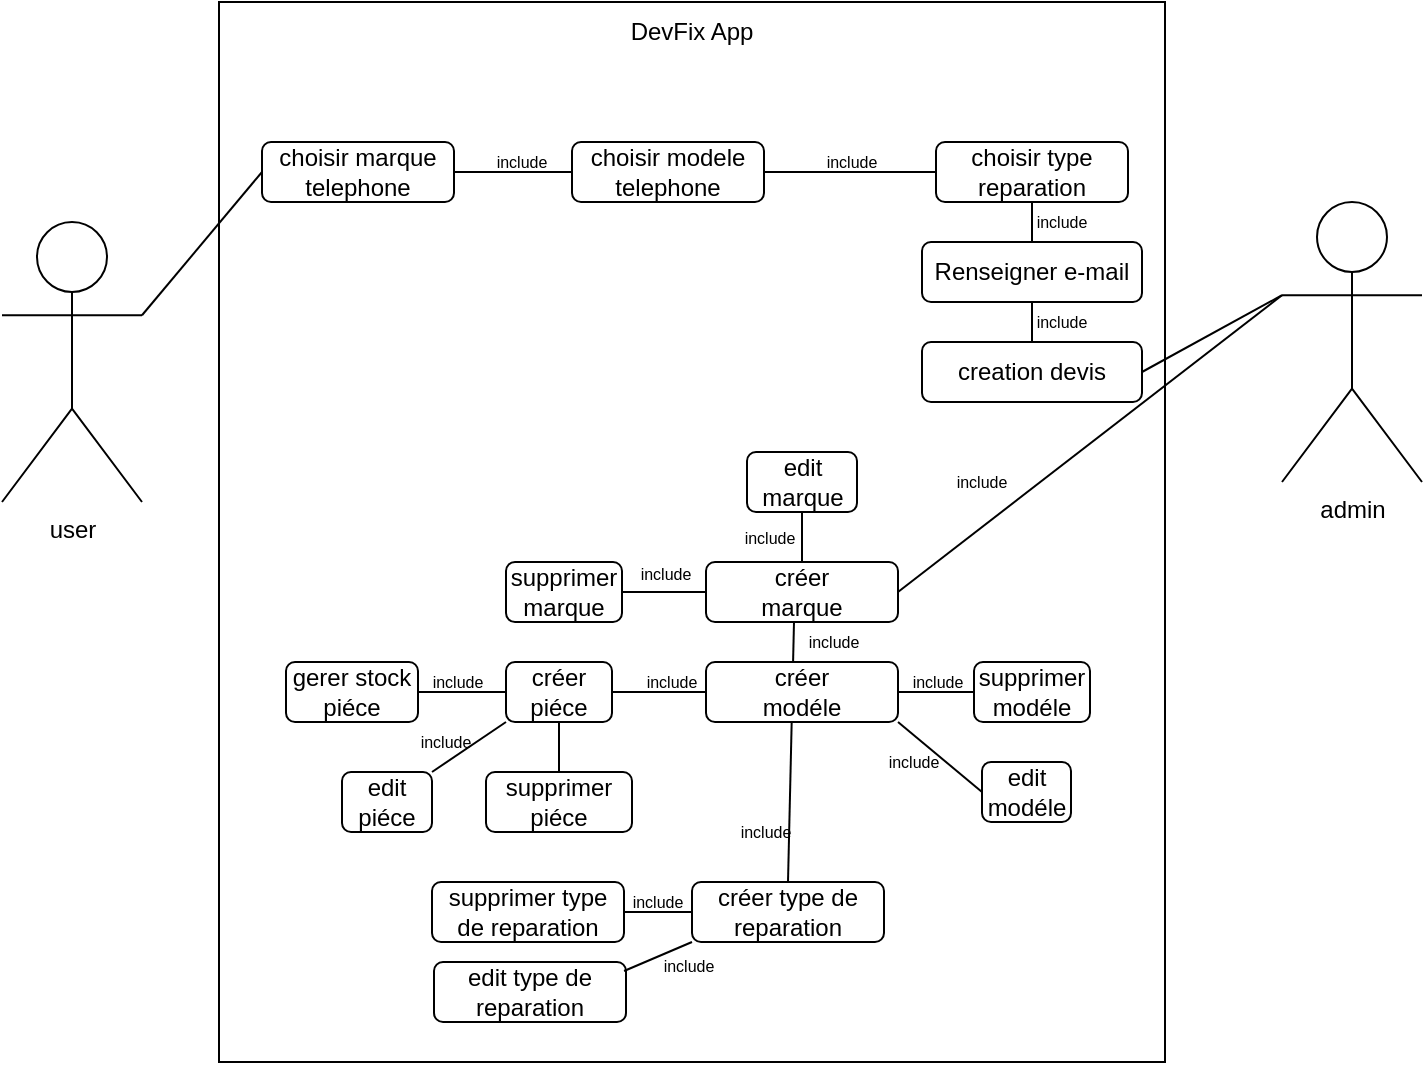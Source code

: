 <mxfile version="23.0.2" type="device">
  <diagram name="Page-1" id="CYjfZ-PvGCktW-f5Uqiv">
    <mxGraphModel dx="901" dy="653" grid="1" gridSize="10" guides="1" tooltips="1" connect="1" arrows="1" fold="1" page="1" pageScale="1" pageWidth="827" pageHeight="1169" math="0" shadow="0">
      <root>
        <mxCell id="0" />
        <mxCell id="1" parent="0" />
        <mxCell id="85vyCIxWiE6cIkOSBBJF-1" value="" style="rounded=0;whiteSpace=wrap;html=1;" parent="1" vertex="1">
          <mxGeometry x="178.5" y="170" width="473" height="530" as="geometry" />
        </mxCell>
        <mxCell id="85vyCIxWiE6cIkOSBBJF-2" value="admin" style="shape=umlActor;verticalLabelPosition=bottom;verticalAlign=top;html=1;outlineConnect=0;" parent="1" vertex="1">
          <mxGeometry x="710" y="270" width="70" height="140" as="geometry" />
        </mxCell>
        <mxCell id="85vyCIxWiE6cIkOSBBJF-3" value="user" style="shape=umlActor;verticalLabelPosition=bottom;verticalAlign=top;html=1;outlineConnect=0;" parent="1" vertex="1">
          <mxGeometry x="70" y="280" width="70" height="140" as="geometry" />
        </mxCell>
        <mxCell id="85vyCIxWiE6cIkOSBBJF-10" value="DevFix App" style="text;html=1;strokeColor=none;fillColor=none;align=center;verticalAlign=middle;whiteSpace=wrap;rounded=0;" parent="1" vertex="1">
          <mxGeometry x="355" y="170" width="120" height="30" as="geometry" />
        </mxCell>
        <mxCell id="85vyCIxWiE6cIkOSBBJF-14" value="" style="endArrow=none;html=1;rounded=0;exitX=0;exitY=0.5;exitDx=0;exitDy=0;entryX=1;entryY=0.5;entryDx=0;entryDy=0;" parent="1" source="85vyCIxWiE6cIkOSBBJF-12" target="85vyCIxWiE6cIkOSBBJF-13" edge="1">
          <mxGeometry width="50" height="50" relative="1" as="geometry">
            <mxPoint x="370" y="420" as="sourcePoint" />
            <mxPoint x="420" y="370" as="targetPoint" />
          </mxGeometry>
        </mxCell>
        <mxCell id="85vyCIxWiE6cIkOSBBJF-13" value="choisir type reparation" style="rounded=1;whiteSpace=wrap;html=1;" parent="1" vertex="1">
          <mxGeometry x="537" y="240" width="96" height="30" as="geometry" />
        </mxCell>
        <mxCell id="85vyCIxWiE6cIkOSBBJF-15" value="" style="endArrow=none;html=1;rounded=0;entryX=0;entryY=0.5;entryDx=0;entryDy=0;exitX=1;exitY=0.333;exitDx=0;exitDy=0;exitPerimeter=0;" parent="1" source="85vyCIxWiE6cIkOSBBJF-3" target="85vyCIxWiE6cIkOSBBJF-11" edge="1">
          <mxGeometry width="50" height="50" relative="1" as="geometry">
            <mxPoint x="370" y="420" as="sourcePoint" />
            <mxPoint x="420" y="370" as="targetPoint" />
          </mxGeometry>
        </mxCell>
        <mxCell id="85vyCIxWiE6cIkOSBBJF-16" value="" style="endArrow=none;html=1;rounded=0;entryX=1;entryY=0.5;entryDx=0;entryDy=0;exitX=0;exitY=0.333;exitDx=0;exitDy=0;exitPerimeter=0;" parent="1" source="85vyCIxWiE6cIkOSBBJF-2" target="85vyCIxWiE6cIkOSBBJF-19" edge="1">
          <mxGeometry width="50" height="50" relative="1" as="geometry">
            <mxPoint x="150" y="337" as="sourcePoint" />
            <mxPoint x="260" y="265" as="targetPoint" />
          </mxGeometry>
        </mxCell>
        <mxCell id="85vyCIxWiE6cIkOSBBJF-17" value="" style="endArrow=none;html=1;rounded=0;exitX=0;exitY=0.5;exitDx=0;exitDy=0;entryX=1;entryY=0.5;entryDx=0;entryDy=0;" parent="1" source="85vyCIxWiE6cIkOSBBJF-11" target="85vyCIxWiE6cIkOSBBJF-12" edge="1">
          <mxGeometry width="50" height="50" relative="1" as="geometry">
            <mxPoint x="200" y="255" as="sourcePoint" />
            <mxPoint x="571" y="255" as="targetPoint" />
          </mxGeometry>
        </mxCell>
        <mxCell id="85vyCIxWiE6cIkOSBBJF-12" value="choisir modele telephone" style="rounded=1;whiteSpace=wrap;html=1;" parent="1" vertex="1">
          <mxGeometry x="355" y="240" width="96" height="30" as="geometry" />
        </mxCell>
        <mxCell id="85vyCIxWiE6cIkOSBBJF-19" value="creation devis" style="rounded=1;whiteSpace=wrap;html=1;" parent="1" vertex="1">
          <mxGeometry x="530" y="340" width="110" height="30" as="geometry" />
        </mxCell>
        <mxCell id="85vyCIxWiE6cIkOSBBJF-21" value="" style="endArrow=none;html=1;rounded=0;entryX=0.5;entryY=1;entryDx=0;entryDy=0;exitX=0.5;exitY=0;exitDx=0;exitDy=0;" parent="1" source="85vyCIxWiE6cIkOSBBJF-19" target="85vyCIxWiE6cIkOSBBJF-13" edge="1">
          <mxGeometry width="50" height="50" relative="1" as="geometry">
            <mxPoint x="803" y="327" as="sourcePoint" />
            <mxPoint x="643" y="265" as="targetPoint" />
          </mxGeometry>
        </mxCell>
        <mxCell id="85vyCIxWiE6cIkOSBBJF-18" value="Renseigner e-mail" style="rounded=1;whiteSpace=wrap;html=1;" parent="1" vertex="1">
          <mxGeometry x="530" y="290" width="110" height="30" as="geometry" />
        </mxCell>
        <mxCell id="85vyCIxWiE6cIkOSBBJF-22" value="include" style="text;html=1;strokeColor=none;fillColor=none;align=center;verticalAlign=middle;whiteSpace=wrap;rounded=0;strokeWidth=1;fontSize=8;" parent="1" vertex="1">
          <mxGeometry x="310" y="240" width="40" height="20" as="geometry" />
        </mxCell>
        <mxCell id="85vyCIxWiE6cIkOSBBJF-24" value="include" style="text;html=1;strokeColor=none;fillColor=none;align=center;verticalAlign=middle;whiteSpace=wrap;rounded=0;strokeWidth=1;fontSize=8;" parent="1" vertex="1">
          <mxGeometry x="475" y="240" width="40" height="20" as="geometry" />
        </mxCell>
        <mxCell id="85vyCIxWiE6cIkOSBBJF-26" value="include" style="text;html=1;strokeColor=none;fillColor=none;align=center;verticalAlign=middle;whiteSpace=wrap;rounded=0;strokeWidth=1;fontSize=8;" parent="1" vertex="1">
          <mxGeometry x="580" y="270" width="40" height="20" as="geometry" />
        </mxCell>
        <mxCell id="85vyCIxWiE6cIkOSBBJF-27" value="include" style="text;html=1;strokeColor=none;fillColor=none;align=center;verticalAlign=middle;whiteSpace=wrap;rounded=0;strokeWidth=1;fontSize=8;" parent="1" vertex="1">
          <mxGeometry x="580" y="320" width="40" height="20" as="geometry" />
        </mxCell>
        <mxCell id="85vyCIxWiE6cIkOSBBJF-11" value="choisir marque telephone" style="rounded=1;whiteSpace=wrap;html=1;" parent="1" vertex="1">
          <mxGeometry x="200" y="240" width="96" height="30" as="geometry" />
        </mxCell>
        <mxCell id="85vyCIxWiE6cIkOSBBJF-29" value="créer&lt;br&gt;marque" style="rounded=1;whiteSpace=wrap;html=1;" parent="1" vertex="1">
          <mxGeometry x="422" y="450" width="96" height="30" as="geometry" />
        </mxCell>
        <mxCell id="85vyCIxWiE6cIkOSBBJF-30" value="" style="endArrow=none;html=1;rounded=0;entryX=1;entryY=0.5;entryDx=0;entryDy=0;exitX=0;exitY=0.333;exitDx=0;exitDy=0;exitPerimeter=0;" parent="1" source="85vyCIxWiE6cIkOSBBJF-2" target="85vyCIxWiE6cIkOSBBJF-29" edge="1">
          <mxGeometry width="50" height="50" relative="1" as="geometry">
            <mxPoint x="720" y="327" as="sourcePoint" />
            <mxPoint x="650" y="365" as="targetPoint" />
          </mxGeometry>
        </mxCell>
        <mxCell id="85vyCIxWiE6cIkOSBBJF-32" value="créer type de reparation" style="rounded=1;whiteSpace=wrap;html=1;" parent="1" vertex="1">
          <mxGeometry x="415" y="610" width="96" height="30" as="geometry" />
        </mxCell>
        <mxCell id="85vyCIxWiE6cIkOSBBJF-33" value="include" style="text;html=1;strokeColor=none;fillColor=none;align=center;verticalAlign=middle;whiteSpace=wrap;rounded=0;strokeWidth=1;fontSize=8;" parent="1" vertex="1">
          <mxGeometry x="540" y="400" width="40" height="20" as="geometry" />
        </mxCell>
        <mxCell id="85vyCIxWiE6cIkOSBBJF-34" value="" style="endArrow=none;html=1;rounded=0;entryX=0;entryY=0;entryDx=0;entryDy=0;exitX=0.5;exitY=0;exitDx=0;exitDy=0;" parent="1" source="85vyCIxWiE6cIkOSBBJF-32" target="85vyCIxWiE6cIkOSBBJF-35" edge="1">
          <mxGeometry width="50" height="50" relative="1" as="geometry">
            <mxPoint x="72" y="337" as="sourcePoint" />
            <mxPoint x="132" y="265" as="targetPoint" />
          </mxGeometry>
        </mxCell>
        <mxCell id="85vyCIxWiE6cIkOSBBJF-31" value="créer&lt;br&gt;modéle" style="rounded=1;whiteSpace=wrap;html=1;" parent="1" vertex="1">
          <mxGeometry x="422" y="500" width="96" height="30" as="geometry" />
        </mxCell>
        <mxCell id="85vyCIxWiE6cIkOSBBJF-35" value="include" style="text;html=1;strokeColor=none;fillColor=none;align=center;verticalAlign=middle;whiteSpace=wrap;rounded=0;strokeWidth=1;fontSize=8;" parent="1" vertex="1">
          <mxGeometry x="466" y="480" width="40" height="20" as="geometry" />
        </mxCell>
        <mxCell id="85vyCIxWiE6cIkOSBBJF-36" value="include" style="text;html=1;strokeColor=none;fillColor=none;align=center;verticalAlign=middle;whiteSpace=wrap;rounded=0;strokeWidth=1;fontSize=8;" parent="1" vertex="1">
          <mxGeometry x="432" y="575" width="40" height="20" as="geometry" />
        </mxCell>
        <mxCell id="85vyCIxWiE6cIkOSBBJF-38" value="gerer stock&lt;br&gt;piéce" style="rounded=1;whiteSpace=wrap;html=1;" parent="1" vertex="1">
          <mxGeometry x="212" y="500" width="66" height="30" as="geometry" />
        </mxCell>
        <mxCell id="85vyCIxWiE6cIkOSBBJF-39" value="" style="endArrow=none;html=1;rounded=0;entryX=1;entryY=0.5;entryDx=0;entryDy=0;exitX=0;exitY=0.5;exitDx=0;exitDy=0;" parent="1" source="85vyCIxWiE6cIkOSBBJF-37" target="85vyCIxWiE6cIkOSBBJF-38" edge="1">
          <mxGeometry width="50" height="50" relative="1" as="geometry">
            <mxPoint x="642" y="327" as="sourcePoint" />
            <mxPoint x="528" y="475" as="targetPoint" />
          </mxGeometry>
        </mxCell>
        <mxCell id="85vyCIxWiE6cIkOSBBJF-40" value="include" style="text;html=1;strokeColor=none;fillColor=none;align=center;verticalAlign=middle;whiteSpace=wrap;rounded=0;strokeWidth=1;fontSize=8;" parent="1" vertex="1">
          <mxGeometry x="385" y="500" width="40" height="20" as="geometry" />
        </mxCell>
        <mxCell id="85vyCIxWiE6cIkOSBBJF-41" value="" style="endArrow=none;html=1;rounded=0;entryX=1;entryY=0.5;entryDx=0;entryDy=0;exitX=0;exitY=0.5;exitDx=0;exitDy=0;" parent="1" source="85vyCIxWiE6cIkOSBBJF-31" target="85vyCIxWiE6cIkOSBBJF-37" edge="1">
          <mxGeometry width="50" height="50" relative="1" as="geometry">
            <mxPoint x="422" y="515" as="sourcePoint" />
            <mxPoint x="248" y="515" as="targetPoint" />
          </mxGeometry>
        </mxCell>
        <mxCell id="85vyCIxWiE6cIkOSBBJF-37" value="créer&lt;br&gt;piéce" style="rounded=1;whiteSpace=wrap;html=1;" parent="1" vertex="1">
          <mxGeometry x="322" y="500" width="53" height="30" as="geometry" />
        </mxCell>
        <mxCell id="85vyCIxWiE6cIkOSBBJF-42" value="include" style="text;html=1;strokeColor=none;fillColor=none;align=center;verticalAlign=middle;whiteSpace=wrap;rounded=0;strokeWidth=1;fontSize=8;" parent="1" vertex="1">
          <mxGeometry x="278" y="500" width="40" height="20" as="geometry" />
        </mxCell>
        <mxCell id="85vyCIxWiE6cIkOSBBJF-43" value="supprimer&lt;br&gt;piéce" style="rounded=1;whiteSpace=wrap;html=1;" parent="1" vertex="1">
          <mxGeometry x="312" y="555" width="73" height="30" as="geometry" />
        </mxCell>
        <mxCell id="85vyCIxWiE6cIkOSBBJF-44" value="" style="endArrow=none;html=1;rounded=0;entryX=0.5;entryY=0;entryDx=0;entryDy=0;exitX=0.5;exitY=1;exitDx=0;exitDy=0;" parent="1" source="85vyCIxWiE6cIkOSBBJF-37" target="85vyCIxWiE6cIkOSBBJF-43" edge="1">
          <mxGeometry width="50" height="50" relative="1" as="geometry">
            <mxPoint x="72" y="360" as="sourcePoint" />
            <mxPoint x="462" y="365" as="targetPoint" />
          </mxGeometry>
        </mxCell>
        <mxCell id="85vyCIxWiE6cIkOSBBJF-45" value="supprimer&amp;nbsp;type de reparation" style="rounded=1;whiteSpace=wrap;html=1;" parent="1" vertex="1">
          <mxGeometry x="285" y="610" width="96" height="30" as="geometry" />
        </mxCell>
        <mxCell id="85vyCIxWiE6cIkOSBBJF-46" value="" style="endArrow=none;html=1;rounded=0;entryX=1;entryY=0.5;entryDx=0;entryDy=0;exitX=0;exitY=0.5;exitDx=0;exitDy=0;" parent="1" source="85vyCIxWiE6cIkOSBBJF-32" target="85vyCIxWiE6cIkOSBBJF-45" edge="1">
          <mxGeometry width="50" height="50" relative="1" as="geometry">
            <mxPoint x="473" y="620" as="sourcePoint" />
            <mxPoint x="473" y="450" as="targetPoint" />
          </mxGeometry>
        </mxCell>
        <mxCell id="85vyCIxWiE6cIkOSBBJF-47" value="include" style="text;html=1;strokeColor=none;fillColor=none;align=center;verticalAlign=middle;whiteSpace=wrap;rounded=0;strokeWidth=1;fontSize=8;" parent="1" vertex="1">
          <mxGeometry x="378" y="610" width="40" height="20" as="geometry" />
        </mxCell>
        <mxCell id="85vyCIxWiE6cIkOSBBJF-49" value="supprimer modéle" style="rounded=1;whiteSpace=wrap;html=1;" parent="1" vertex="1">
          <mxGeometry x="556" y="500" width="58" height="30" as="geometry" />
        </mxCell>
        <mxCell id="85vyCIxWiE6cIkOSBBJF-50" value="" style="endArrow=none;html=1;rounded=0;entryX=1;entryY=0.5;entryDx=0;entryDy=0;exitX=0;exitY=0.5;exitDx=0;exitDy=0;" parent="1" source="85vyCIxWiE6cIkOSBBJF-49" target="85vyCIxWiE6cIkOSBBJF-31" edge="1">
          <mxGeometry width="50" height="50" relative="1" as="geometry">
            <mxPoint x="720" y="327" as="sourcePoint" />
            <mxPoint x="528" y="475" as="targetPoint" />
          </mxGeometry>
        </mxCell>
        <mxCell id="85vyCIxWiE6cIkOSBBJF-51" value="include" style="text;html=1;strokeColor=none;fillColor=none;align=center;verticalAlign=middle;whiteSpace=wrap;rounded=0;strokeWidth=1;fontSize=8;" parent="1" vertex="1">
          <mxGeometry x="518" y="500" width="40" height="20" as="geometry" />
        </mxCell>
        <mxCell id="85vyCIxWiE6cIkOSBBJF-52" value="supprimer marque" style="rounded=1;whiteSpace=wrap;html=1;" parent="1" vertex="1">
          <mxGeometry x="322" y="450" width="58" height="30" as="geometry" />
        </mxCell>
        <mxCell id="85vyCIxWiE6cIkOSBBJF-53" value="include" style="text;html=1;strokeColor=none;fillColor=none;align=center;verticalAlign=middle;whiteSpace=wrap;rounded=0;strokeWidth=1;fontSize=8;" parent="1" vertex="1">
          <mxGeometry x="382" y="446" width="40" height="20" as="geometry" />
        </mxCell>
        <mxCell id="85vyCIxWiE6cIkOSBBJF-54" value="" style="endArrow=none;html=1;rounded=0;entryX=1;entryY=0.5;entryDx=0;entryDy=0;exitX=0;exitY=0.5;exitDx=0;exitDy=0;" parent="1" source="85vyCIxWiE6cIkOSBBJF-29" target="85vyCIxWiE6cIkOSBBJF-52" edge="1">
          <mxGeometry width="50" height="50" relative="1" as="geometry">
            <mxPoint x="720" y="327" as="sourcePoint" />
            <mxPoint x="528" y="475" as="targetPoint" />
          </mxGeometry>
        </mxCell>
        <mxCell id="2f1wPqIm8gUqxaYMZD4h-1" value="edit&lt;br&gt;marque" style="rounded=1;whiteSpace=wrap;html=1;" vertex="1" parent="1">
          <mxGeometry x="442.5" y="395" width="55" height="30" as="geometry" />
        </mxCell>
        <mxCell id="2f1wPqIm8gUqxaYMZD4h-2" value="" style="endArrow=none;html=1;rounded=0;entryX=0.5;entryY=1;entryDx=0;entryDy=0;exitX=0.5;exitY=0;exitDx=0;exitDy=0;" edge="1" parent="1" source="85vyCIxWiE6cIkOSBBJF-29" target="2f1wPqIm8gUqxaYMZD4h-1">
          <mxGeometry width="50" height="50" relative="1" as="geometry">
            <mxPoint x="720" y="327" as="sourcePoint" />
            <mxPoint x="528" y="475" as="targetPoint" />
          </mxGeometry>
        </mxCell>
        <mxCell id="2f1wPqIm8gUqxaYMZD4h-3" value="include" style="text;html=1;strokeColor=none;fillColor=none;align=center;verticalAlign=middle;whiteSpace=wrap;rounded=0;strokeWidth=1;fontSize=8;" vertex="1" parent="1">
          <mxGeometry x="434" y="428" width="40" height="20" as="geometry" />
        </mxCell>
        <mxCell id="2f1wPqIm8gUqxaYMZD4h-4" value="edit&lt;br&gt;piéce" style="rounded=1;whiteSpace=wrap;html=1;" vertex="1" parent="1">
          <mxGeometry x="240" y="555" width="45" height="30" as="geometry" />
        </mxCell>
        <mxCell id="2f1wPqIm8gUqxaYMZD4h-5" value="" style="endArrow=none;html=1;rounded=0;entryX=1;entryY=0;entryDx=0;entryDy=0;exitX=0;exitY=1;exitDx=0;exitDy=0;" edge="1" parent="1" source="85vyCIxWiE6cIkOSBBJF-37" target="2f1wPqIm8gUqxaYMZD4h-4">
          <mxGeometry width="50" height="50" relative="1" as="geometry">
            <mxPoint x="359" y="540" as="sourcePoint" />
            <mxPoint x="359" y="565" as="targetPoint" />
          </mxGeometry>
        </mxCell>
        <mxCell id="2f1wPqIm8gUqxaYMZD4h-6" value="include" style="text;html=1;strokeColor=none;fillColor=none;align=center;verticalAlign=middle;whiteSpace=wrap;rounded=0;strokeWidth=1;fontSize=8;" vertex="1" parent="1">
          <mxGeometry x="272" y="530" width="40" height="20" as="geometry" />
        </mxCell>
        <mxCell id="2f1wPqIm8gUqxaYMZD4h-7" value="edit&lt;br&gt;modéle" style="rounded=1;whiteSpace=wrap;html=1;" vertex="1" parent="1">
          <mxGeometry x="560" y="550" width="44.5" height="30" as="geometry" />
        </mxCell>
        <mxCell id="2f1wPqIm8gUqxaYMZD4h-9" value="" style="endArrow=none;html=1;rounded=0;entryX=0;entryY=0.5;entryDx=0;entryDy=0;exitX=1;exitY=1;exitDx=0;exitDy=0;" edge="1" parent="1" source="85vyCIxWiE6cIkOSBBJF-31" target="2f1wPqIm8gUqxaYMZD4h-7">
          <mxGeometry width="50" height="50" relative="1" as="geometry">
            <mxPoint x="332" y="540" as="sourcePoint" />
            <mxPoint x="295" y="565" as="targetPoint" />
          </mxGeometry>
        </mxCell>
        <mxCell id="2f1wPqIm8gUqxaYMZD4h-10" value="include" style="text;html=1;strokeColor=none;fillColor=none;align=center;verticalAlign=middle;whiteSpace=wrap;rounded=0;strokeWidth=1;fontSize=8;" vertex="1" parent="1">
          <mxGeometry x="506" y="540" width="40" height="20" as="geometry" />
        </mxCell>
        <mxCell id="2f1wPqIm8gUqxaYMZD4h-11" value="edit type de reparation" style="rounded=1;whiteSpace=wrap;html=1;" vertex="1" parent="1">
          <mxGeometry x="286" y="650" width="96" height="30" as="geometry" />
        </mxCell>
        <mxCell id="2f1wPqIm8gUqxaYMZD4h-12" value="" style="endArrow=none;html=1;rounded=0;entryX=0.99;entryY=0.15;entryDx=0;entryDy=0;exitX=0;exitY=1;exitDx=0;exitDy=0;entryPerimeter=0;" edge="1" parent="1" source="85vyCIxWiE6cIkOSBBJF-32" target="2f1wPqIm8gUqxaYMZD4h-11">
          <mxGeometry width="50" height="50" relative="1" as="geometry">
            <mxPoint x="524" y="500" as="sourcePoint" />
            <mxPoint x="566" y="535" as="targetPoint" />
          </mxGeometry>
        </mxCell>
        <mxCell id="2f1wPqIm8gUqxaYMZD4h-13" value="include" style="text;html=1;strokeColor=none;fillColor=none;align=center;verticalAlign=middle;whiteSpace=wrap;rounded=0;strokeWidth=1;fontSize=8;" vertex="1" parent="1">
          <mxGeometry x="392.5" y="647" width="41" height="10" as="geometry" />
        </mxCell>
      </root>
    </mxGraphModel>
  </diagram>
</mxfile>
